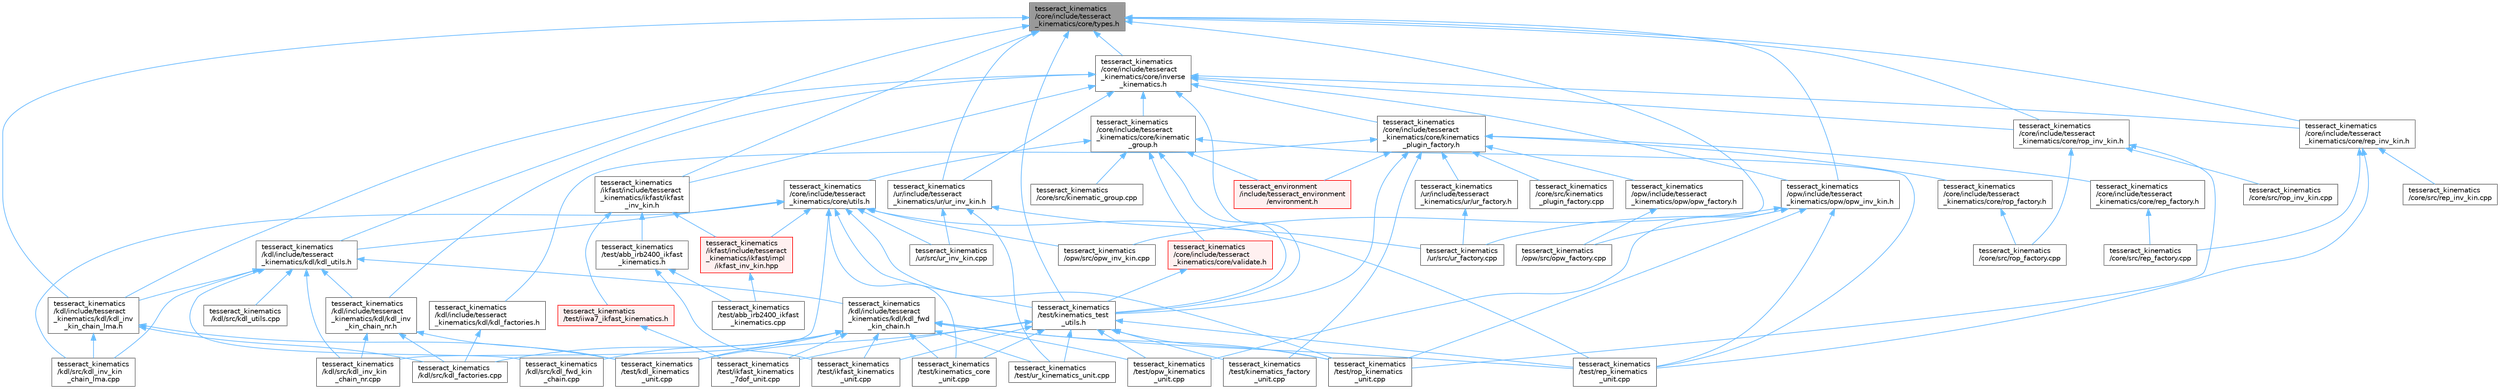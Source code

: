 digraph "tesseract_kinematics/core/include/tesseract_kinematics/core/types.h"
{
 // LATEX_PDF_SIZE
  bgcolor="transparent";
  edge [fontname=Helvetica,fontsize=10,labelfontname=Helvetica,labelfontsize=10];
  node [fontname=Helvetica,fontsize=10,shape=box,height=0.2,width=0.4];
  Node1 [label="tesseract_kinematics\l/core/include/tesseract\l_kinematics/core/types.h",height=0.2,width=0.4,color="gray40", fillcolor="grey60", style="filled", fontcolor="black",tooltip="Kinematics types."];
  Node1 -> Node2 [dir="back",color="steelblue1",style="solid"];
  Node2 [label="tesseract_kinematics\l/core/include/tesseract\l_kinematics/core/inverse\l_kinematics.h",height=0.2,width=0.4,color="grey40", fillcolor="white", style="filled",URL="$d3/da5/inverse__kinematics_8h.html",tooltip="Inverse kinematics functions."];
  Node2 -> Node3 [dir="back",color="steelblue1",style="solid"];
  Node3 [label="tesseract_kinematics\l/core/include/tesseract\l_kinematics/core/kinematic\l_group.h",height=0.2,width=0.4,color="grey40", fillcolor="white", style="filled",URL="$d4/d3a/kinematic__group_8h.html",tooltip="A kinematic group with forward and inverse kinematics methods."];
  Node3 -> Node4 [dir="back",color="steelblue1",style="solid"];
  Node4 [label="tesseract_environment\l/include/tesseract_environment\l/environment.h",height=0.2,width=0.4,color="red", fillcolor="#FFF0F0", style="filled",URL="$de/d26/environment_8h.html",tooltip=" "];
  Node3 -> Node23 [dir="back",color="steelblue1",style="solid"];
  Node23 [label="tesseract_kinematics\l/core/include/tesseract\l_kinematics/core/utils.h",height=0.2,width=0.4,color="grey40", fillcolor="white", style="filled",URL="$df/dd0/tesseract__kinematics_2core_2include_2tesseract__kinematics_2core_2utils_8h.html",tooltip="Kinematics utility functions."];
  Node23 -> Node24 [dir="back",color="steelblue1",style="solid"];
  Node24 [label="tesseract_kinematics\l/ikfast/include/tesseract\l_kinematics/ikfast/impl\l/ikfast_inv_kin.hpp",height=0.2,width=0.4,color="red", fillcolor="#FFF0F0", style="filled",URL="$db/d22/ikfast__inv__kin_8hpp.html",tooltip="Tesseract IKFast Inverse kinematics Wrapper Implementation."];
  Node24 -> Node25 [dir="back",color="steelblue1",style="solid"];
  Node25 [label="tesseract_kinematics\l/test/abb_irb2400_ikfast\l_kinematics.cpp",height=0.2,width=0.4,color="grey40", fillcolor="white", style="filled",URL="$df/d98/abb__irb2400__ikfast__kinematics_8cpp.html",tooltip=" "];
  Node23 -> Node27 [dir="back",color="steelblue1",style="solid"];
  Node27 [label="tesseract_kinematics\l/kdl/include/tesseract\l_kinematics/kdl/kdl_utils.h",height=0.2,width=0.4,color="grey40", fillcolor="white", style="filled",URL="$da/d97/kdl__utils_8h.html",tooltip="Tesseract KDL utility functions."];
  Node27 -> Node28 [dir="back",color="steelblue1",style="solid"];
  Node28 [label="tesseract_kinematics\l/kdl/include/tesseract\l_kinematics/kdl/kdl_fwd\l_kin_chain.h",height=0.2,width=0.4,color="grey40", fillcolor="white", style="filled",URL="$d3/d67/kdl__fwd__kin__chain_8h.html",tooltip="Tesseract KDL forward kinematics chain implementation."];
  Node28 -> Node29 [dir="back",color="steelblue1",style="solid"];
  Node29 [label="tesseract_kinematics\l/kdl/src/kdl_factories.cpp",height=0.2,width=0.4,color="grey40", fillcolor="white", style="filled",URL="$d7/d99/kdl__factories_8cpp.html",tooltip=" "];
  Node28 -> Node30 [dir="back",color="steelblue1",style="solid"];
  Node30 [label="tesseract_kinematics\l/kdl/src/kdl_fwd_kin\l_chain.cpp",height=0.2,width=0.4,color="grey40", fillcolor="white", style="filled",URL="$de/d44/kdl__fwd__kin__chain_8cpp.html",tooltip=" "];
  Node28 -> Node31 [dir="back",color="steelblue1",style="solid"];
  Node31 [label="tesseract_kinematics\l/test/ikfast_kinematics\l_7dof_unit.cpp",height=0.2,width=0.4,color="grey40", fillcolor="white", style="filled",URL="$d8/db1/ikfast__kinematics__7dof__unit_8cpp.html",tooltip=" "];
  Node28 -> Node32 [dir="back",color="steelblue1",style="solid"];
  Node32 [label="tesseract_kinematics\l/test/ikfast_kinematics\l_unit.cpp",height=0.2,width=0.4,color="grey40", fillcolor="white", style="filled",URL="$d6/dd6/ikfast__kinematics__unit_8cpp.html",tooltip=" "];
  Node28 -> Node33 [dir="back",color="steelblue1",style="solid"];
  Node33 [label="tesseract_kinematics\l/test/kdl_kinematics\l_unit.cpp",height=0.2,width=0.4,color="grey40", fillcolor="white", style="filled",URL="$da/d94/kdl__kinematics__unit_8cpp.html",tooltip=" "];
  Node28 -> Node34 [dir="back",color="steelblue1",style="solid"];
  Node34 [label="tesseract_kinematics\l/test/kinematics_core\l_unit.cpp",height=0.2,width=0.4,color="grey40", fillcolor="white", style="filled",URL="$d4/d0f/kinematics__core__unit_8cpp.html",tooltip=" "];
  Node28 -> Node35 [dir="back",color="steelblue1",style="solid"];
  Node35 [label="tesseract_kinematics\l/test/opw_kinematics\l_unit.cpp",height=0.2,width=0.4,color="grey40", fillcolor="white", style="filled",URL="$d6/d2e/opw__kinematics__unit_8cpp.html",tooltip="Tesseract opw kinematics test."];
  Node28 -> Node36 [dir="back",color="steelblue1",style="solid"];
  Node36 [label="tesseract_kinematics\l/test/rep_kinematics\l_unit.cpp",height=0.2,width=0.4,color="grey40", fillcolor="white", style="filled",URL="$d9/dee/rep__kinematics__unit_8cpp.html",tooltip=" "];
  Node28 -> Node37 [dir="back",color="steelblue1",style="solid"];
  Node37 [label="tesseract_kinematics\l/test/rop_kinematics\l_unit.cpp",height=0.2,width=0.4,color="grey40", fillcolor="white", style="filled",URL="$d0/dac/rop__kinematics__unit_8cpp.html",tooltip=" "];
  Node28 -> Node38 [dir="back",color="steelblue1",style="solid"];
  Node38 [label="tesseract_kinematics\l/test/ur_kinematics_unit.cpp",height=0.2,width=0.4,color="grey40", fillcolor="white", style="filled",URL="$d3/d31/ur__kinematics__unit_8cpp.html",tooltip=" "];
  Node27 -> Node39 [dir="back",color="steelblue1",style="solid"];
  Node39 [label="tesseract_kinematics\l/kdl/include/tesseract\l_kinematics/kdl/kdl_inv\l_kin_chain_lma.h",height=0.2,width=0.4,color="grey40", fillcolor="white", style="filled",URL="$d4/d12/kdl__inv__kin__chain__lma_8h.html",tooltip="Tesseract KDL Inverse kinematics chain Levenberg-Marquardt implementation."];
  Node39 -> Node29 [dir="back",color="steelblue1",style="solid"];
  Node39 -> Node40 [dir="back",color="steelblue1",style="solid"];
  Node40 [label="tesseract_kinematics\l/kdl/src/kdl_inv_kin\l_chain_lma.cpp",height=0.2,width=0.4,color="grey40", fillcolor="white", style="filled",URL="$de/dcd/kdl__inv__kin__chain__lma_8cpp.html",tooltip=" "];
  Node39 -> Node33 [dir="back",color="steelblue1",style="solid"];
  Node27 -> Node41 [dir="back",color="steelblue1",style="solid"];
  Node41 [label="tesseract_kinematics\l/kdl/include/tesseract\l_kinematics/kdl/kdl_inv\l_kin_chain_nr.h",height=0.2,width=0.4,color="grey40", fillcolor="white", style="filled",URL="$df/d02/kdl__inv__kin__chain__nr_8h.html",tooltip=" "];
  Node41 -> Node29 [dir="back",color="steelblue1",style="solid"];
  Node41 -> Node42 [dir="back",color="steelblue1",style="solid"];
  Node42 [label="tesseract_kinematics\l/kdl/src/kdl_inv_kin\l_chain_nr.cpp",height=0.2,width=0.4,color="grey40", fillcolor="white", style="filled",URL="$dd/d7e/kdl__inv__kin__chain__nr_8cpp.html",tooltip=" "];
  Node41 -> Node33 [dir="back",color="steelblue1",style="solid"];
  Node27 -> Node30 [dir="back",color="steelblue1",style="solid"];
  Node27 -> Node40 [dir="back",color="steelblue1",style="solid"];
  Node27 -> Node42 [dir="back",color="steelblue1",style="solid"];
  Node27 -> Node43 [dir="back",color="steelblue1",style="solid"];
  Node43 [label="tesseract_kinematics\l/kdl/src/kdl_utils.cpp",height=0.2,width=0.4,color="grey40", fillcolor="white", style="filled",URL="$dc/dba/kdl__utils_8cpp.html",tooltip="Tesseract KDL utility functions."];
  Node23 -> Node40 [dir="back",color="steelblue1",style="solid"];
  Node23 -> Node42 [dir="back",color="steelblue1",style="solid"];
  Node23 -> Node44 [dir="back",color="steelblue1",style="solid"];
  Node44 [label="tesseract_kinematics\l/opw/src/opw_inv_kin.cpp",height=0.2,width=0.4,color="grey40", fillcolor="white", style="filled",URL="$d3/d61/opw__inv__kin_8cpp.html",tooltip="Tesseract OPW Inverse kinematics implementation."];
  Node23 -> Node34 [dir="back",color="steelblue1",style="solid"];
  Node23 -> Node45 [dir="back",color="steelblue1",style="solid"];
  Node45 [label="tesseract_kinematics\l/test/kinematics_test\l_utils.h",height=0.2,width=0.4,color="grey40", fillcolor="white", style="filled",URL="$d7/dcb/kinematics__test__utils_8h.html",tooltip=" "];
  Node45 -> Node31 [dir="back",color="steelblue1",style="solid"];
  Node45 -> Node32 [dir="back",color="steelblue1",style="solid"];
  Node45 -> Node33 [dir="back",color="steelblue1",style="solid"];
  Node45 -> Node34 [dir="back",color="steelblue1",style="solid"];
  Node45 -> Node46 [dir="back",color="steelblue1",style="solid"];
  Node46 [label="tesseract_kinematics\l/test/kinematics_factory\l_unit.cpp",height=0.2,width=0.4,color="grey40", fillcolor="white", style="filled",URL="$d7/d1d/kinematics__factory__unit_8cpp.html",tooltip="Tesseract kinematics factory test."];
  Node45 -> Node35 [dir="back",color="steelblue1",style="solid"];
  Node45 -> Node36 [dir="back",color="steelblue1",style="solid"];
  Node45 -> Node37 [dir="back",color="steelblue1",style="solid"];
  Node45 -> Node38 [dir="back",color="steelblue1",style="solid"];
  Node23 -> Node36 [dir="back",color="steelblue1",style="solid"];
  Node23 -> Node37 [dir="back",color="steelblue1",style="solid"];
  Node23 -> Node47 [dir="back",color="steelblue1",style="solid"];
  Node47 [label="tesseract_kinematics\l/ur/src/ur_inv_kin.cpp",height=0.2,width=0.4,color="grey40", fillcolor="white", style="filled",URL="$df/d27/ur__inv__kin_8cpp.html",tooltip=" "];
  Node3 -> Node48 [dir="back",color="steelblue1",style="solid"];
  Node48 [label="tesseract_kinematics\l/core/include/tesseract\l_kinematics/core/validate.h",height=0.2,width=0.4,color="red", fillcolor="#FFF0F0", style="filled",URL="$dc/dfb/validate_8h.html",tooltip="This contains utility function validate things like forward kinematics match inverse kinematics."];
  Node48 -> Node45 [dir="back",color="steelblue1",style="solid"];
  Node3 -> Node50 [dir="back",color="steelblue1",style="solid"];
  Node50 [label="tesseract_kinematics\l/core/src/kinematic_group.cpp",height=0.2,width=0.4,color="grey40", fillcolor="white", style="filled",URL="$de/db2/kinematic__group_8cpp.html",tooltip="A kinematic group with forward and inverse kinematics methods."];
  Node3 -> Node45 [dir="back",color="steelblue1",style="solid"];
  Node3 -> Node36 [dir="back",color="steelblue1",style="solid"];
  Node2 -> Node51 [dir="back",color="steelblue1",style="solid"];
  Node51 [label="tesseract_kinematics\l/core/include/tesseract\l_kinematics/core/kinematics\l_plugin_factory.h",height=0.2,width=0.4,color="grey40", fillcolor="white", style="filled",URL="$d0/d3c/kinematics__plugin__factory_8h.html",tooltip="Kinematics Plugin Factory."];
  Node51 -> Node4 [dir="back",color="steelblue1",style="solid"];
  Node51 -> Node52 [dir="back",color="steelblue1",style="solid"];
  Node52 [label="tesseract_kinematics\l/core/include/tesseract\l_kinematics/core/rep_factory.h",height=0.2,width=0.4,color="grey40", fillcolor="white", style="filled",URL="$d4/d83/rep__factory_8h.html",tooltip="Robot with External Positioner Inverse kinematics Factory."];
  Node52 -> Node53 [dir="back",color="steelblue1",style="solid"];
  Node53 [label="tesseract_kinematics\l/core/src/rep_factory.cpp",height=0.2,width=0.4,color="grey40", fillcolor="white", style="filled",URL="$d5/d5b/rep__factory_8cpp.html",tooltip=" "];
  Node51 -> Node54 [dir="back",color="steelblue1",style="solid"];
  Node54 [label="tesseract_kinematics\l/core/include/tesseract\l_kinematics/core/rop_factory.h",height=0.2,width=0.4,color="grey40", fillcolor="white", style="filled",URL="$d6/d68/rop__factory_8h.html",tooltip="Robot on Positioner Inverse kinematics factory."];
  Node54 -> Node55 [dir="back",color="steelblue1",style="solid"];
  Node55 [label="tesseract_kinematics\l/core/src/rop_factory.cpp",height=0.2,width=0.4,color="grey40", fillcolor="white", style="filled",URL="$dc/dd0/rop__factory_8cpp.html",tooltip="Robot on Positioner Inverse kinematics factory."];
  Node51 -> Node56 [dir="back",color="steelblue1",style="solid"];
  Node56 [label="tesseract_kinematics\l/core/src/kinematics\l_plugin_factory.cpp",height=0.2,width=0.4,color="grey40", fillcolor="white", style="filled",URL="$d6/d3d/kinematics__plugin__factory_8cpp.html",tooltip=" "];
  Node51 -> Node57 [dir="back",color="steelblue1",style="solid"];
  Node57 [label="tesseract_kinematics\l/kdl/include/tesseract\l_kinematics/kdl/kdl_factories.h",height=0.2,width=0.4,color="grey40", fillcolor="white", style="filled",URL="$da/d3e/kdl__factories_8h.html",tooltip="Tesseract KDL Factories."];
  Node57 -> Node29 [dir="back",color="steelblue1",style="solid"];
  Node51 -> Node58 [dir="back",color="steelblue1",style="solid"];
  Node58 [label="tesseract_kinematics\l/opw/include/tesseract\l_kinematics/opw/opw_factory.h",height=0.2,width=0.4,color="grey40", fillcolor="white", style="filled",URL="$de/dff/opw__factory_8h.html",tooltip="Tesseract OPW Inverse kinematics Factory."];
  Node58 -> Node59 [dir="back",color="steelblue1",style="solid"];
  Node59 [label="tesseract_kinematics\l/opw/src/opw_factory.cpp",height=0.2,width=0.4,color="grey40", fillcolor="white", style="filled",URL="$d1/de8/opw__factory_8cpp.html",tooltip=" "];
  Node51 -> Node46 [dir="back",color="steelblue1",style="solid"];
  Node51 -> Node45 [dir="back",color="steelblue1",style="solid"];
  Node51 -> Node60 [dir="back",color="steelblue1",style="solid"];
  Node60 [label="tesseract_kinematics\l/ur/include/tesseract\l_kinematics/ur/ur_factory.h",height=0.2,width=0.4,color="grey40", fillcolor="white", style="filled",URL="$d7/dbe/ur__factory_8h.html",tooltip="Tesseract UR Inverse kinematics Factory."];
  Node60 -> Node61 [dir="back",color="steelblue1",style="solid"];
  Node61 [label="tesseract_kinematics\l/ur/src/ur_factory.cpp",height=0.2,width=0.4,color="grey40", fillcolor="white", style="filled",URL="$d7/d79/ur__factory_8cpp.html",tooltip="Tesseract UR Inverse kinematics Factory."];
  Node2 -> Node62 [dir="back",color="steelblue1",style="solid"];
  Node62 [label="tesseract_kinematics\l/core/include/tesseract\l_kinematics/core/rep_inv_kin.h",height=0.2,width=0.4,color="grey40", fillcolor="white", style="filled",URL="$dd/db8/rep__inv__kin_8h.html",tooltip=" "];
  Node62 -> Node53 [dir="back",color="steelblue1",style="solid"];
  Node62 -> Node63 [dir="back",color="steelblue1",style="solid"];
  Node63 [label="tesseract_kinematics\l/core/src/rep_inv_kin.cpp",height=0.2,width=0.4,color="grey40", fillcolor="white", style="filled",URL="$d8/da2/rep__inv__kin_8cpp.html",tooltip=" "];
  Node62 -> Node36 [dir="back",color="steelblue1",style="solid"];
  Node2 -> Node64 [dir="back",color="steelblue1",style="solid"];
  Node64 [label="tesseract_kinematics\l/core/include/tesseract\l_kinematics/core/rop_inv_kin.h",height=0.2,width=0.4,color="grey40", fillcolor="white", style="filled",URL="$d0/dbb/rop__inv__kin_8h.html",tooltip=" "];
  Node64 -> Node55 [dir="back",color="steelblue1",style="solid"];
  Node64 -> Node65 [dir="back",color="steelblue1",style="solid"];
  Node65 [label="tesseract_kinematics\l/core/src/rop_inv_kin.cpp",height=0.2,width=0.4,color="grey40", fillcolor="white", style="filled",URL="$d2/dc8/rop__inv__kin_8cpp.html",tooltip=" "];
  Node64 -> Node37 [dir="back",color="steelblue1",style="solid"];
  Node2 -> Node66 [dir="back",color="steelblue1",style="solid"];
  Node66 [label="tesseract_kinematics\l/ikfast/include/tesseract\l_kinematics/ikfast/ikfast\l_inv_kin.h",height=0.2,width=0.4,color="grey40", fillcolor="white", style="filled",URL="$db/d7f/ikfast__inv__kin_8h.html",tooltip="Tesseract IKFast Inverse kinematics Wrapper."];
  Node66 -> Node24 [dir="back",color="steelblue1",style="solid"];
  Node66 -> Node67 [dir="back",color="steelblue1",style="solid"];
  Node67 [label="tesseract_kinematics\l/test/abb_irb2400_ikfast\l_kinematics.h",height=0.2,width=0.4,color="grey40", fillcolor="white", style="filled",URL="$d2/d96/abb__irb2400__ikfast__kinematics_8h.html",tooltip=" "];
  Node67 -> Node25 [dir="back",color="steelblue1",style="solid"];
  Node67 -> Node32 [dir="back",color="steelblue1",style="solid"];
  Node66 -> Node68 [dir="back",color="steelblue1",style="solid"];
  Node68 [label="tesseract_kinematics\l/test/iiwa7_ikfast_kinematics.h",height=0.2,width=0.4,color="red", fillcolor="#FFF0F0", style="filled",URL="$d2/d6d/iiwa7__ikfast__kinematics_8h.html",tooltip=" "];
  Node68 -> Node31 [dir="back",color="steelblue1",style="solid"];
  Node2 -> Node39 [dir="back",color="steelblue1",style="solid"];
  Node2 -> Node41 [dir="back",color="steelblue1",style="solid"];
  Node2 -> Node69 [dir="back",color="steelblue1",style="solid"];
  Node69 [label="tesseract_kinematics\l/opw/include/tesseract\l_kinematics/opw/opw_inv_kin.h",height=0.2,width=0.4,color="grey40", fillcolor="white", style="filled",URL="$d6/db9/opw__inv__kin_8h.html",tooltip="Tesseract OPW Inverse kinematics Wrapper."];
  Node69 -> Node59 [dir="back",color="steelblue1",style="solid"];
  Node69 -> Node44 [dir="back",color="steelblue1",style="solid"];
  Node69 -> Node35 [dir="back",color="steelblue1",style="solid"];
  Node69 -> Node36 [dir="back",color="steelblue1",style="solid"];
  Node69 -> Node37 [dir="back",color="steelblue1",style="solid"];
  Node2 -> Node45 [dir="back",color="steelblue1",style="solid"];
  Node2 -> Node70 [dir="back",color="steelblue1",style="solid"];
  Node70 [label="tesseract_kinematics\l/ur/include/tesseract\l_kinematics/ur/ur_inv_kin.h",height=0.2,width=0.4,color="grey40", fillcolor="white", style="filled",URL="$d3/d8f/ur__inv__kin_8h.html",tooltip=" "];
  Node70 -> Node38 [dir="back",color="steelblue1",style="solid"];
  Node70 -> Node61 [dir="back",color="steelblue1",style="solid"];
  Node70 -> Node47 [dir="back",color="steelblue1",style="solid"];
  Node1 -> Node62 [dir="back",color="steelblue1",style="solid"];
  Node1 -> Node64 [dir="back",color="steelblue1",style="solid"];
  Node1 -> Node66 [dir="back",color="steelblue1",style="solid"];
  Node1 -> Node39 [dir="back",color="steelblue1",style="solid"];
  Node1 -> Node27 [dir="back",color="steelblue1",style="solid"];
  Node1 -> Node69 [dir="back",color="steelblue1",style="solid"];
  Node1 -> Node45 [dir="back",color="steelblue1",style="solid"];
  Node1 -> Node70 [dir="back",color="steelblue1",style="solid"];
  Node1 -> Node61 [dir="back",color="steelblue1",style="solid"];
}
